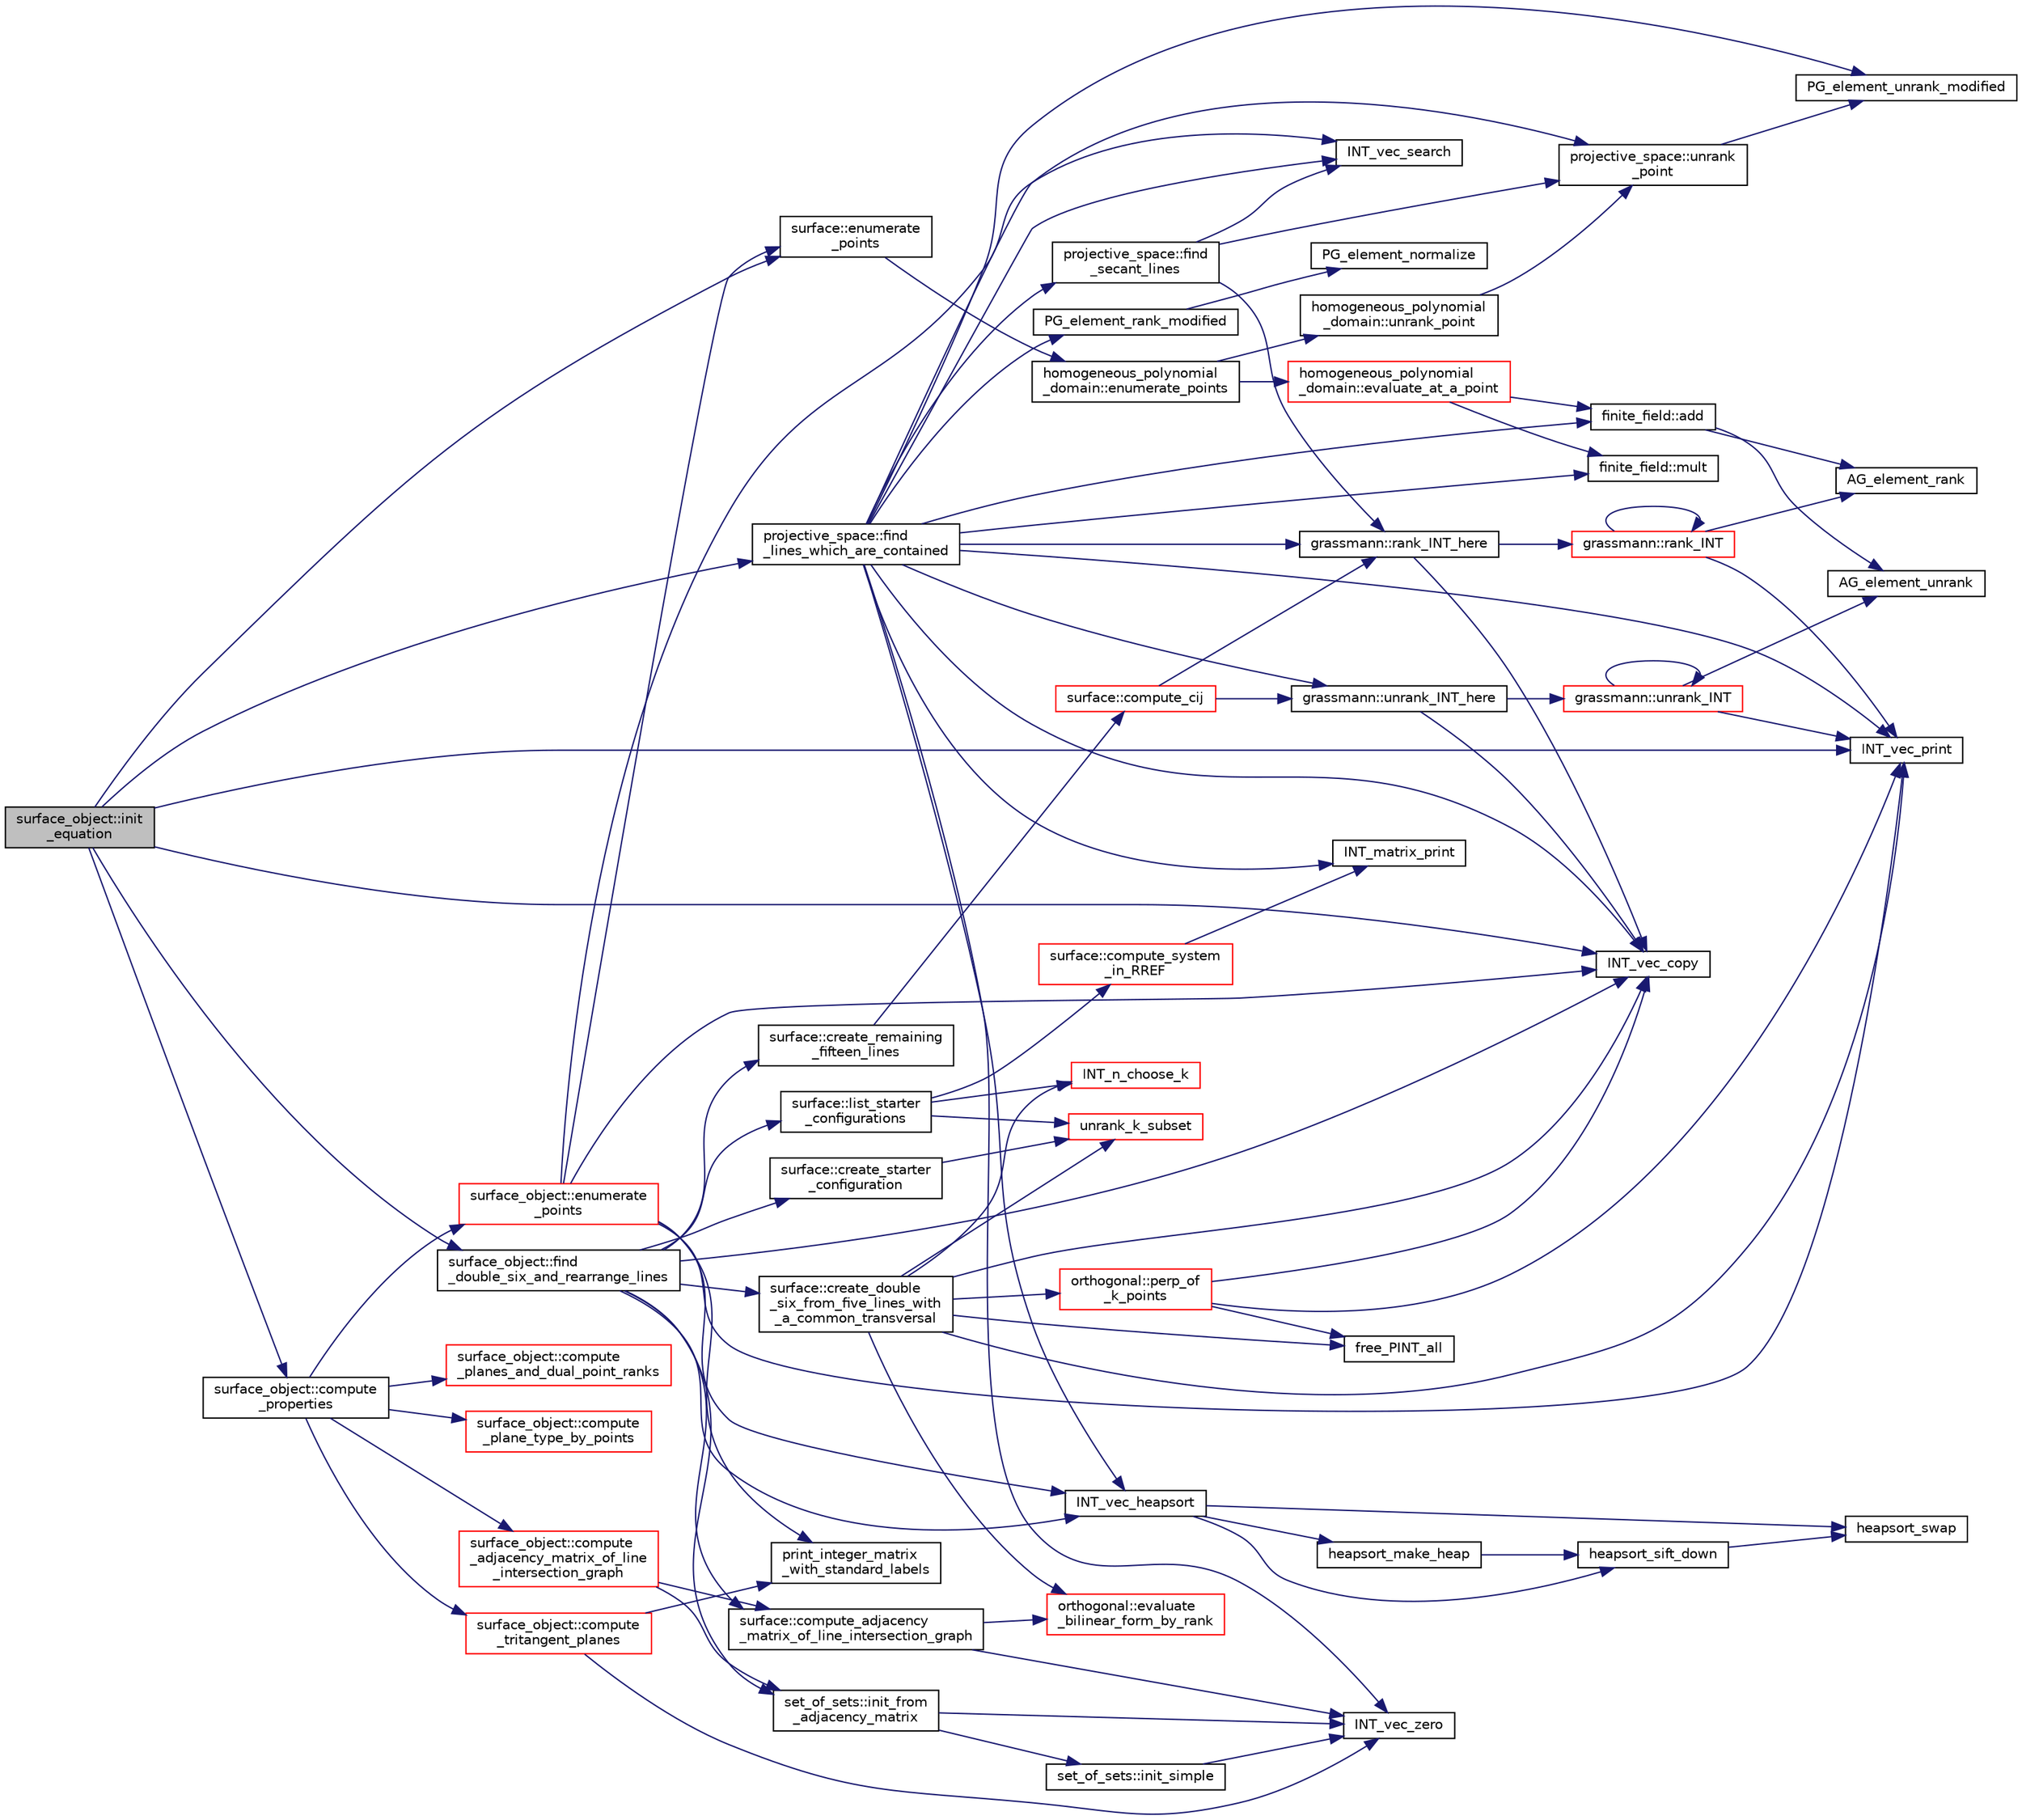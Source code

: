 digraph "surface_object::init_equation"
{
  edge [fontname="Helvetica",fontsize="10",labelfontname="Helvetica",labelfontsize="10"];
  node [fontname="Helvetica",fontsize="10",shape=record];
  rankdir="LR";
  Node1211 [label="surface_object::init\l_equation",height=0.2,width=0.4,color="black", fillcolor="grey75", style="filled", fontcolor="black"];
  Node1211 -> Node1212 [color="midnightblue",fontsize="10",style="solid",fontname="Helvetica"];
  Node1212 [label="INT_vec_copy",height=0.2,width=0.4,color="black", fillcolor="white", style="filled",URL="$df/dbf/sajeeb_8_c.html#ac2d875e27e009af6ec04d17254d11075"];
  Node1211 -> Node1213 [color="midnightblue",fontsize="10",style="solid",fontname="Helvetica"];
  Node1213 [label="surface::enumerate\l_points",height=0.2,width=0.4,color="black", fillcolor="white", style="filled",URL="$d5/d88/classsurface.html#adc79cf9249a0bd3350b35a9c6bdd94d8"];
  Node1213 -> Node1214 [color="midnightblue",fontsize="10",style="solid",fontname="Helvetica"];
  Node1214 [label="homogeneous_polynomial\l_domain::enumerate_points",height=0.2,width=0.4,color="black", fillcolor="white", style="filled",URL="$d2/da7/classhomogeneous__polynomial__domain.html#adc0868f632cc5662b7bfaf0b3d72268f"];
  Node1214 -> Node1215 [color="midnightblue",fontsize="10",style="solid",fontname="Helvetica"];
  Node1215 [label="homogeneous_polynomial\l_domain::unrank_point",height=0.2,width=0.4,color="black", fillcolor="white", style="filled",URL="$d2/da7/classhomogeneous__polynomial__domain.html#a913856cb9020e671f7792f186b94af68"];
  Node1215 -> Node1216 [color="midnightblue",fontsize="10",style="solid",fontname="Helvetica"];
  Node1216 [label="projective_space::unrank\l_point",height=0.2,width=0.4,color="black", fillcolor="white", style="filled",URL="$d2/d17/classprojective__space.html#a3cb7917af4c5f1590b660d4bf907e0fa"];
  Node1216 -> Node1217 [color="midnightblue",fontsize="10",style="solid",fontname="Helvetica"];
  Node1217 [label="PG_element_unrank_modified",height=0.2,width=0.4,color="black", fillcolor="white", style="filled",URL="$d4/d67/geometry_8h.html#a83ae9b605d496f6a90345303f6efae64"];
  Node1214 -> Node1218 [color="midnightblue",fontsize="10",style="solid",fontname="Helvetica"];
  Node1218 [label="homogeneous_polynomial\l_domain::evaluate_at_a_point",height=0.2,width=0.4,color="red", fillcolor="white", style="filled",URL="$d2/da7/classhomogeneous__polynomial__domain.html#ad3989698a38d04fc319162c376fe6343"];
  Node1218 -> Node1220 [color="midnightblue",fontsize="10",style="solid",fontname="Helvetica"];
  Node1220 [label="finite_field::mult",height=0.2,width=0.4,color="black", fillcolor="white", style="filled",URL="$df/d5a/classfinite__field.html#a24fb5917aa6d4d656fd855b7f44a13b0"];
  Node1218 -> Node1221 [color="midnightblue",fontsize="10",style="solid",fontname="Helvetica"];
  Node1221 [label="finite_field::add",height=0.2,width=0.4,color="black", fillcolor="white", style="filled",URL="$df/d5a/classfinite__field.html#a8f12328a27500f3c7be0c849ebbc9d14"];
  Node1221 -> Node1222 [color="midnightblue",fontsize="10",style="solid",fontname="Helvetica"];
  Node1222 [label="AG_element_unrank",height=0.2,width=0.4,color="black", fillcolor="white", style="filled",URL="$d4/d67/geometry_8h.html#a4a33b86c87b2879b97cfa1327abe2885"];
  Node1221 -> Node1223 [color="midnightblue",fontsize="10",style="solid",fontname="Helvetica"];
  Node1223 [label="AG_element_rank",height=0.2,width=0.4,color="black", fillcolor="white", style="filled",URL="$d4/d67/geometry_8h.html#ab2ac908d07dd8038fd996e26bdc75c17"];
  Node1211 -> Node1224 [color="midnightblue",fontsize="10",style="solid",fontname="Helvetica"];
  Node1224 [label="projective_space::find\l_lines_which_are_contained",height=0.2,width=0.4,color="black", fillcolor="white", style="filled",URL="$d2/d17/classprojective__space.html#a4d8db4eb359b80d73170a82b9ebe47ae"];
  Node1224 -> Node1216 [color="midnightblue",fontsize="10",style="solid",fontname="Helvetica"];
  Node1224 -> Node1225 [color="midnightblue",fontsize="10",style="solid",fontname="Helvetica"];
  Node1225 [label="INT_vec_print",height=0.2,width=0.4,color="black", fillcolor="white", style="filled",URL="$df/dbf/sajeeb_8_c.html#a79a5901af0b47dd0d694109543c027fe"];
  Node1224 -> Node1226 [color="midnightblue",fontsize="10",style="solid",fontname="Helvetica"];
  Node1226 [label="INT_vec_heapsort",height=0.2,width=0.4,color="black", fillcolor="white", style="filled",URL="$d5/de2/foundations_2data__structures_2data__structures_8h.html#a3590ad9987f801fbfc94634300182f39"];
  Node1226 -> Node1227 [color="midnightblue",fontsize="10",style="solid",fontname="Helvetica"];
  Node1227 [label="heapsort_make_heap",height=0.2,width=0.4,color="black", fillcolor="white", style="filled",URL="$d4/dd7/sorting_8_c.html#a42f24453d7d77eeb1338ebd1a13cfdbb"];
  Node1227 -> Node1228 [color="midnightblue",fontsize="10",style="solid",fontname="Helvetica"];
  Node1228 [label="heapsort_sift_down",height=0.2,width=0.4,color="black", fillcolor="white", style="filled",URL="$d4/dd7/sorting_8_c.html#a65cbb1a6a3f01f511673705437ddc18b"];
  Node1228 -> Node1229 [color="midnightblue",fontsize="10",style="solid",fontname="Helvetica"];
  Node1229 [label="heapsort_swap",height=0.2,width=0.4,color="black", fillcolor="white", style="filled",URL="$d4/dd7/sorting_8_c.html#a8f048362e6065297b19b6975bcbbfcc6"];
  Node1226 -> Node1229 [color="midnightblue",fontsize="10",style="solid",fontname="Helvetica"];
  Node1226 -> Node1228 [color="midnightblue",fontsize="10",style="solid",fontname="Helvetica"];
  Node1224 -> Node1230 [color="midnightblue",fontsize="10",style="solid",fontname="Helvetica"];
  Node1230 [label="projective_space::find\l_secant_lines",height=0.2,width=0.4,color="black", fillcolor="white", style="filled",URL="$d2/d17/classprojective__space.html#a0c55a77fc37bdb5ee06a33436811afde"];
  Node1230 -> Node1216 [color="midnightblue",fontsize="10",style="solid",fontname="Helvetica"];
  Node1230 -> Node1231 [color="midnightblue",fontsize="10",style="solid",fontname="Helvetica"];
  Node1231 [label="grassmann::rank_INT_here",height=0.2,width=0.4,color="black", fillcolor="white", style="filled",URL="$df/d02/classgrassmann.html#aaeab144aec85ec523f5a4d614a86d8d7"];
  Node1231 -> Node1212 [color="midnightblue",fontsize="10",style="solid",fontname="Helvetica"];
  Node1231 -> Node1232 [color="midnightblue",fontsize="10",style="solid",fontname="Helvetica"];
  Node1232 [label="grassmann::rank_INT",height=0.2,width=0.4,color="red", fillcolor="white", style="filled",URL="$df/d02/classgrassmann.html#a1fa95ce7ecebd48b04c7a0dc75491184"];
  Node1232 -> Node1225 [color="midnightblue",fontsize="10",style="solid",fontname="Helvetica"];
  Node1232 -> Node1232 [color="midnightblue",fontsize="10",style="solid",fontname="Helvetica"];
  Node1232 -> Node1223 [color="midnightblue",fontsize="10",style="solid",fontname="Helvetica"];
  Node1230 -> Node1238 [color="midnightblue",fontsize="10",style="solid",fontname="Helvetica"];
  Node1238 [label="INT_vec_search",height=0.2,width=0.4,color="black", fillcolor="white", style="filled",URL="$d5/de2/foundations_2data__structures_2data__structures_8h.html#ad103ef2316a1f671bdb68fd9cd9ba945"];
  Node1224 -> Node1239 [color="midnightblue",fontsize="10",style="solid",fontname="Helvetica"];
  Node1239 [label="grassmann::unrank_INT_here",height=0.2,width=0.4,color="black", fillcolor="white", style="filled",URL="$df/d02/classgrassmann.html#aa51bb30ed0feb7ad87d500b76e0b3cbe"];
  Node1239 -> Node1240 [color="midnightblue",fontsize="10",style="solid",fontname="Helvetica"];
  Node1240 [label="grassmann::unrank_INT",height=0.2,width=0.4,color="red", fillcolor="white", style="filled",URL="$df/d02/classgrassmann.html#a32079405b95a6da2ba1420567d762d64"];
  Node1240 -> Node1222 [color="midnightblue",fontsize="10",style="solid",fontname="Helvetica"];
  Node1240 -> Node1225 [color="midnightblue",fontsize="10",style="solid",fontname="Helvetica"];
  Node1240 -> Node1240 [color="midnightblue",fontsize="10",style="solid",fontname="Helvetica"];
  Node1239 -> Node1212 [color="midnightblue",fontsize="10",style="solid",fontname="Helvetica"];
  Node1224 -> Node1241 [color="midnightblue",fontsize="10",style="solid",fontname="Helvetica"];
  Node1241 [label="INT_matrix_print",height=0.2,width=0.4,color="black", fillcolor="white", style="filled",URL="$d5/db4/io__and__os_8h.html#afd4180a24bef3a2b584668a4eaf607ff"];
  Node1224 -> Node1217 [color="midnightblue",fontsize="10",style="solid",fontname="Helvetica"];
  Node1224 -> Node1212 [color="midnightblue",fontsize="10",style="solid",fontname="Helvetica"];
  Node1224 -> Node1221 [color="midnightblue",fontsize="10",style="solid",fontname="Helvetica"];
  Node1224 -> Node1220 [color="midnightblue",fontsize="10",style="solid",fontname="Helvetica"];
  Node1224 -> Node1242 [color="midnightblue",fontsize="10",style="solid",fontname="Helvetica"];
  Node1242 [label="PG_element_rank_modified",height=0.2,width=0.4,color="black", fillcolor="white", style="filled",URL="$d4/d67/geometry_8h.html#a9cd1a8bf5b88a038e33862f6c2c3dd36"];
  Node1242 -> Node1243 [color="midnightblue",fontsize="10",style="solid",fontname="Helvetica"];
  Node1243 [label="PG_element_normalize",height=0.2,width=0.4,color="black", fillcolor="white", style="filled",URL="$df/de4/projective_8_c.html#a5a4c3c1158bad6bab0d786c616bd0996"];
  Node1224 -> Node1238 [color="midnightblue",fontsize="10",style="solid",fontname="Helvetica"];
  Node1224 -> Node1244 [color="midnightblue",fontsize="10",style="solid",fontname="Helvetica"];
  Node1244 [label="INT_vec_zero",height=0.2,width=0.4,color="black", fillcolor="white", style="filled",URL="$df/dbf/sajeeb_8_c.html#aa8c9c7977203577026080f546fe4980f"];
  Node1224 -> Node1231 [color="midnightblue",fontsize="10",style="solid",fontname="Helvetica"];
  Node1211 -> Node1225 [color="midnightblue",fontsize="10",style="solid",fontname="Helvetica"];
  Node1211 -> Node1245 [color="midnightblue",fontsize="10",style="solid",fontname="Helvetica"];
  Node1245 [label="surface_object::find\l_double_six_and_rearrange_lines",height=0.2,width=0.4,color="black", fillcolor="white", style="filled",URL="$df/df8/classsurface__object.html#aa2fc4ff039e9f3a5ac29718e29b6b90c"];
  Node1245 -> Node1212 [color="midnightblue",fontsize="10",style="solid",fontname="Helvetica"];
  Node1245 -> Node1246 [color="midnightblue",fontsize="10",style="solid",fontname="Helvetica"];
  Node1246 [label="surface::compute_adjacency\l_matrix_of_line_intersection_graph",height=0.2,width=0.4,color="black", fillcolor="white", style="filled",URL="$d5/d88/classsurface.html#ac5787faa49029a5d56971271bb59f9f1"];
  Node1246 -> Node1244 [color="midnightblue",fontsize="10",style="solid",fontname="Helvetica"];
  Node1246 -> Node1247 [color="midnightblue",fontsize="10",style="solid",fontname="Helvetica"];
  Node1247 [label="orthogonal::evaluate\l_bilinear_form_by_rank",height=0.2,width=0.4,color="red", fillcolor="white", style="filled",URL="$d7/daa/classorthogonal.html#ab4f6117f55f6fbd0fb2bd8b4c8d981bf"];
  Node1245 -> Node1274 [color="midnightblue",fontsize="10",style="solid",fontname="Helvetica"];
  Node1274 [label="set_of_sets::init_from\l_adjacency_matrix",height=0.2,width=0.4,color="black", fillcolor="white", style="filled",URL="$da/dd6/classset__of__sets.html#ace9a38e27dd42625a10cf9682e01392a"];
  Node1274 -> Node1275 [color="midnightblue",fontsize="10",style="solid",fontname="Helvetica"];
  Node1275 [label="set_of_sets::init_simple",height=0.2,width=0.4,color="black", fillcolor="white", style="filled",URL="$da/dd6/classset__of__sets.html#a0c90576a42f3cf82abb307fa8dd97162"];
  Node1275 -> Node1244 [color="midnightblue",fontsize="10",style="solid",fontname="Helvetica"];
  Node1274 -> Node1244 [color="midnightblue",fontsize="10",style="solid",fontname="Helvetica"];
  Node1245 -> Node1276 [color="midnightblue",fontsize="10",style="solid",fontname="Helvetica"];
  Node1276 [label="surface::list_starter\l_configurations",height=0.2,width=0.4,color="black", fillcolor="white", style="filled",URL="$d5/d88/classsurface.html#a55328e9de25d908fa823cc78633fdda1"];
  Node1276 -> Node1277 [color="midnightblue",fontsize="10",style="solid",fontname="Helvetica"];
  Node1277 [label="INT_n_choose_k",height=0.2,width=0.4,color="red", fillcolor="white", style="filled",URL="$d2/d7c/combinatorics_8_c.html#aa74adc702e59feadb839f44c0aaec8f6"];
  Node1276 -> Node1279 [color="midnightblue",fontsize="10",style="solid",fontname="Helvetica"];
  Node1279 [label="unrank_k_subset",height=0.2,width=0.4,color="red", fillcolor="white", style="filled",URL="$d2/d7c/combinatorics_8_c.html#a709dbec12f4da5bb02b9352d45a2c77d"];
  Node1276 -> Node1280 [color="midnightblue",fontsize="10",style="solid",fontname="Helvetica"];
  Node1280 [label="surface::compute_system\l_in_RREF",height=0.2,width=0.4,color="red", fillcolor="white", style="filled",URL="$d5/d88/classsurface.html#ac9feb8f85c4de01b183428fdbd874e71"];
  Node1280 -> Node1241 [color="midnightblue",fontsize="10",style="solid",fontname="Helvetica"];
  Node1245 -> Node1285 [color="midnightblue",fontsize="10",style="solid",fontname="Helvetica"];
  Node1285 [label="surface::create_starter\l_configuration",height=0.2,width=0.4,color="black", fillcolor="white", style="filled",URL="$d5/d88/classsurface.html#a4c5ed7de553c336243364e7ec045fffb"];
  Node1285 -> Node1279 [color="midnightblue",fontsize="10",style="solid",fontname="Helvetica"];
  Node1245 -> Node1286 [color="midnightblue",fontsize="10",style="solid",fontname="Helvetica"];
  Node1286 [label="surface::create_double\l_six_from_five_lines_with\l_a_common_transversal",height=0.2,width=0.4,color="black", fillcolor="white", style="filled",URL="$d5/d88/classsurface.html#a6d8fafa386893521305e016011d55673"];
  Node1286 -> Node1225 [color="midnightblue",fontsize="10",style="solid",fontname="Helvetica"];
  Node1286 -> Node1247 [color="midnightblue",fontsize="10",style="solid",fontname="Helvetica"];
  Node1286 -> Node1277 [color="midnightblue",fontsize="10",style="solid",fontname="Helvetica"];
  Node1286 -> Node1279 [color="midnightblue",fontsize="10",style="solid",fontname="Helvetica"];
  Node1286 -> Node1287 [color="midnightblue",fontsize="10",style="solid",fontname="Helvetica"];
  Node1287 [label="orthogonal::perp_of\l_k_points",height=0.2,width=0.4,color="red", fillcolor="white", style="filled",URL="$d7/daa/classorthogonal.html#a6a92a4680dc76bb289141fc5c765f5fb"];
  Node1287 -> Node1225 [color="midnightblue",fontsize="10",style="solid",fontname="Helvetica"];
  Node1287 -> Node1212 [color="midnightblue",fontsize="10",style="solid",fontname="Helvetica"];
  Node1287 -> Node1460 [color="midnightblue",fontsize="10",style="solid",fontname="Helvetica"];
  Node1460 [label="free_PINT_all",height=0.2,width=0.4,color="black", fillcolor="white", style="filled",URL="$d5/db4/io__and__os_8h.html#a8c74577588c4d669d8858633dd2f0b98"];
  Node1286 -> Node1212 [color="midnightblue",fontsize="10",style="solid",fontname="Helvetica"];
  Node1286 -> Node1460 [color="midnightblue",fontsize="10",style="solid",fontname="Helvetica"];
  Node1245 -> Node1461 [color="midnightblue",fontsize="10",style="solid",fontname="Helvetica"];
  Node1461 [label="surface::create_remaining\l_fifteen_lines",height=0.2,width=0.4,color="black", fillcolor="white", style="filled",URL="$d5/d88/classsurface.html#a8c9b2380670ce7cd1e143d98d30b60d4"];
  Node1461 -> Node1462 [color="midnightblue",fontsize="10",style="solid",fontname="Helvetica"];
  Node1462 [label="surface::compute_cij",height=0.2,width=0.4,color="red", fillcolor="white", style="filled",URL="$d5/d88/classsurface.html#af0252079b6ee1d7d1aa97514ab1f2650"];
  Node1462 -> Node1239 [color="midnightblue",fontsize="10",style="solid",fontname="Helvetica"];
  Node1462 -> Node1231 [color="midnightblue",fontsize="10",style="solid",fontname="Helvetica"];
  Node1245 -> Node1226 [color="midnightblue",fontsize="10",style="solid",fontname="Helvetica"];
  Node1211 -> Node1463 [color="midnightblue",fontsize="10",style="solid",fontname="Helvetica"];
  Node1463 [label="surface_object::compute\l_properties",height=0.2,width=0.4,color="black", fillcolor="white", style="filled",URL="$df/df8/classsurface__object.html#ad6c02c3c1432f8adfe49932041ce1b20"];
  Node1463 -> Node1464 [color="midnightblue",fontsize="10",style="solid",fontname="Helvetica"];
  Node1464 [label="surface_object::enumerate\l_points",height=0.2,width=0.4,color="red", fillcolor="white", style="filled",URL="$df/df8/classsurface__object.html#a001a13b6ea34dbe559033af634203466"];
  Node1464 -> Node1213 [color="midnightblue",fontsize="10",style="solid",fontname="Helvetica"];
  Node1464 -> Node1226 [color="midnightblue",fontsize="10",style="solid",fontname="Helvetica"];
  Node1464 -> Node1465 [color="midnightblue",fontsize="10",style="solid",fontname="Helvetica"];
  Node1465 [label="print_integer_matrix\l_with_standard_labels",height=0.2,width=0.4,color="black", fillcolor="white", style="filled",URL="$d5/db4/io__and__os_8h.html#ad39c343d865ff89a5aad3c689280ad09"];
  Node1464 -> Node1225 [color="midnightblue",fontsize="10",style="solid",fontname="Helvetica"];
  Node1464 -> Node1212 [color="midnightblue",fontsize="10",style="solid",fontname="Helvetica"];
  Node1464 -> Node1238 [color="midnightblue",fontsize="10",style="solid",fontname="Helvetica"];
  Node1463 -> Node1492 [color="midnightblue",fontsize="10",style="solid",fontname="Helvetica"];
  Node1492 [label="surface_object::compute\l_adjacency_matrix_of_line\l_intersection_graph",height=0.2,width=0.4,color="red", fillcolor="white", style="filled",URL="$df/df8/classsurface__object.html#aeef0d278d1d82c7af525add5ae85d713"];
  Node1492 -> Node1246 [color="midnightblue",fontsize="10",style="solid",fontname="Helvetica"];
  Node1492 -> Node1274 [color="midnightblue",fontsize="10",style="solid",fontname="Helvetica"];
  Node1463 -> Node1500 [color="midnightblue",fontsize="10",style="solid",fontname="Helvetica"];
  Node1500 [label="surface_object::compute\l_plane_type_by_points",height=0.2,width=0.4,color="red", fillcolor="white", style="filled",URL="$df/df8/classsurface__object.html#a7ad585c88d5c8278850d5f4c9281798c"];
  Node1463 -> Node1508 [color="midnightblue",fontsize="10",style="solid",fontname="Helvetica"];
  Node1508 [label="surface_object::compute\l_tritangent_planes",height=0.2,width=0.4,color="red", fillcolor="white", style="filled",URL="$df/df8/classsurface__object.html#ae6d924af993146400e0e484e41def0ab"];
  Node1508 -> Node1465 [color="midnightblue",fontsize="10",style="solid",fontname="Helvetica"];
  Node1508 -> Node1244 [color="midnightblue",fontsize="10",style="solid",fontname="Helvetica"];
  Node1463 -> Node1525 [color="midnightblue",fontsize="10",style="solid",fontname="Helvetica"];
  Node1525 [label="surface_object::compute\l_planes_and_dual_point_ranks",height=0.2,width=0.4,color="red", fillcolor="white", style="filled",URL="$df/df8/classsurface__object.html#a76f0933eada8322819007fb8670db6ee"];
}
